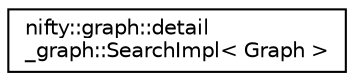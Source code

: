 digraph "Graphical Class Hierarchy"
{
  edge [fontname="Helvetica",fontsize="10",labelfontname="Helvetica",labelfontsize="10"];
  node [fontname="Helvetica",fontsize="10",shape=record];
  rankdir="LR";
  Node1 [label="nifty::graph::detail\l_graph::SearchImpl\< Graph \>",height=0.2,width=0.4,color="black", fillcolor="white", style="filled",URL="$classnifty_1_1graph_1_1detail__graph_1_1SearchImpl.html"];
}
